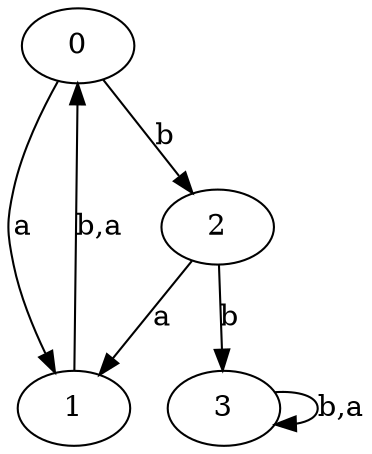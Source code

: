 digraph {
 ranksep=0.5;
 d2tdocpreamble = "\usetikzlibrary{automata}";
 d2tfigpreamble = "\tikzstyle{every state}= [ draw=blue!50,very thick,fill=blue!20]  \tikzstyle{auto}= [fill=white]";
 node [style="state"];
 edge [lblstyle="auto",topath="bend right", len=4  ]
  "0" [label="0",style = "state, initial"];
  "1" [label="1",];
  "2" [label="2",];
  "3" [label="3",style = "state, accepting"];
  "0" -> "1" [label="a"];
  "0" -> "2" [label="b"];
  "1" -> "0" [label="b,a"];
  "2" -> "1" [label="a"];
  "2" -> "3" [label="b"];
  "3" -> "3" [label="b,a",topath="loop above"];
}